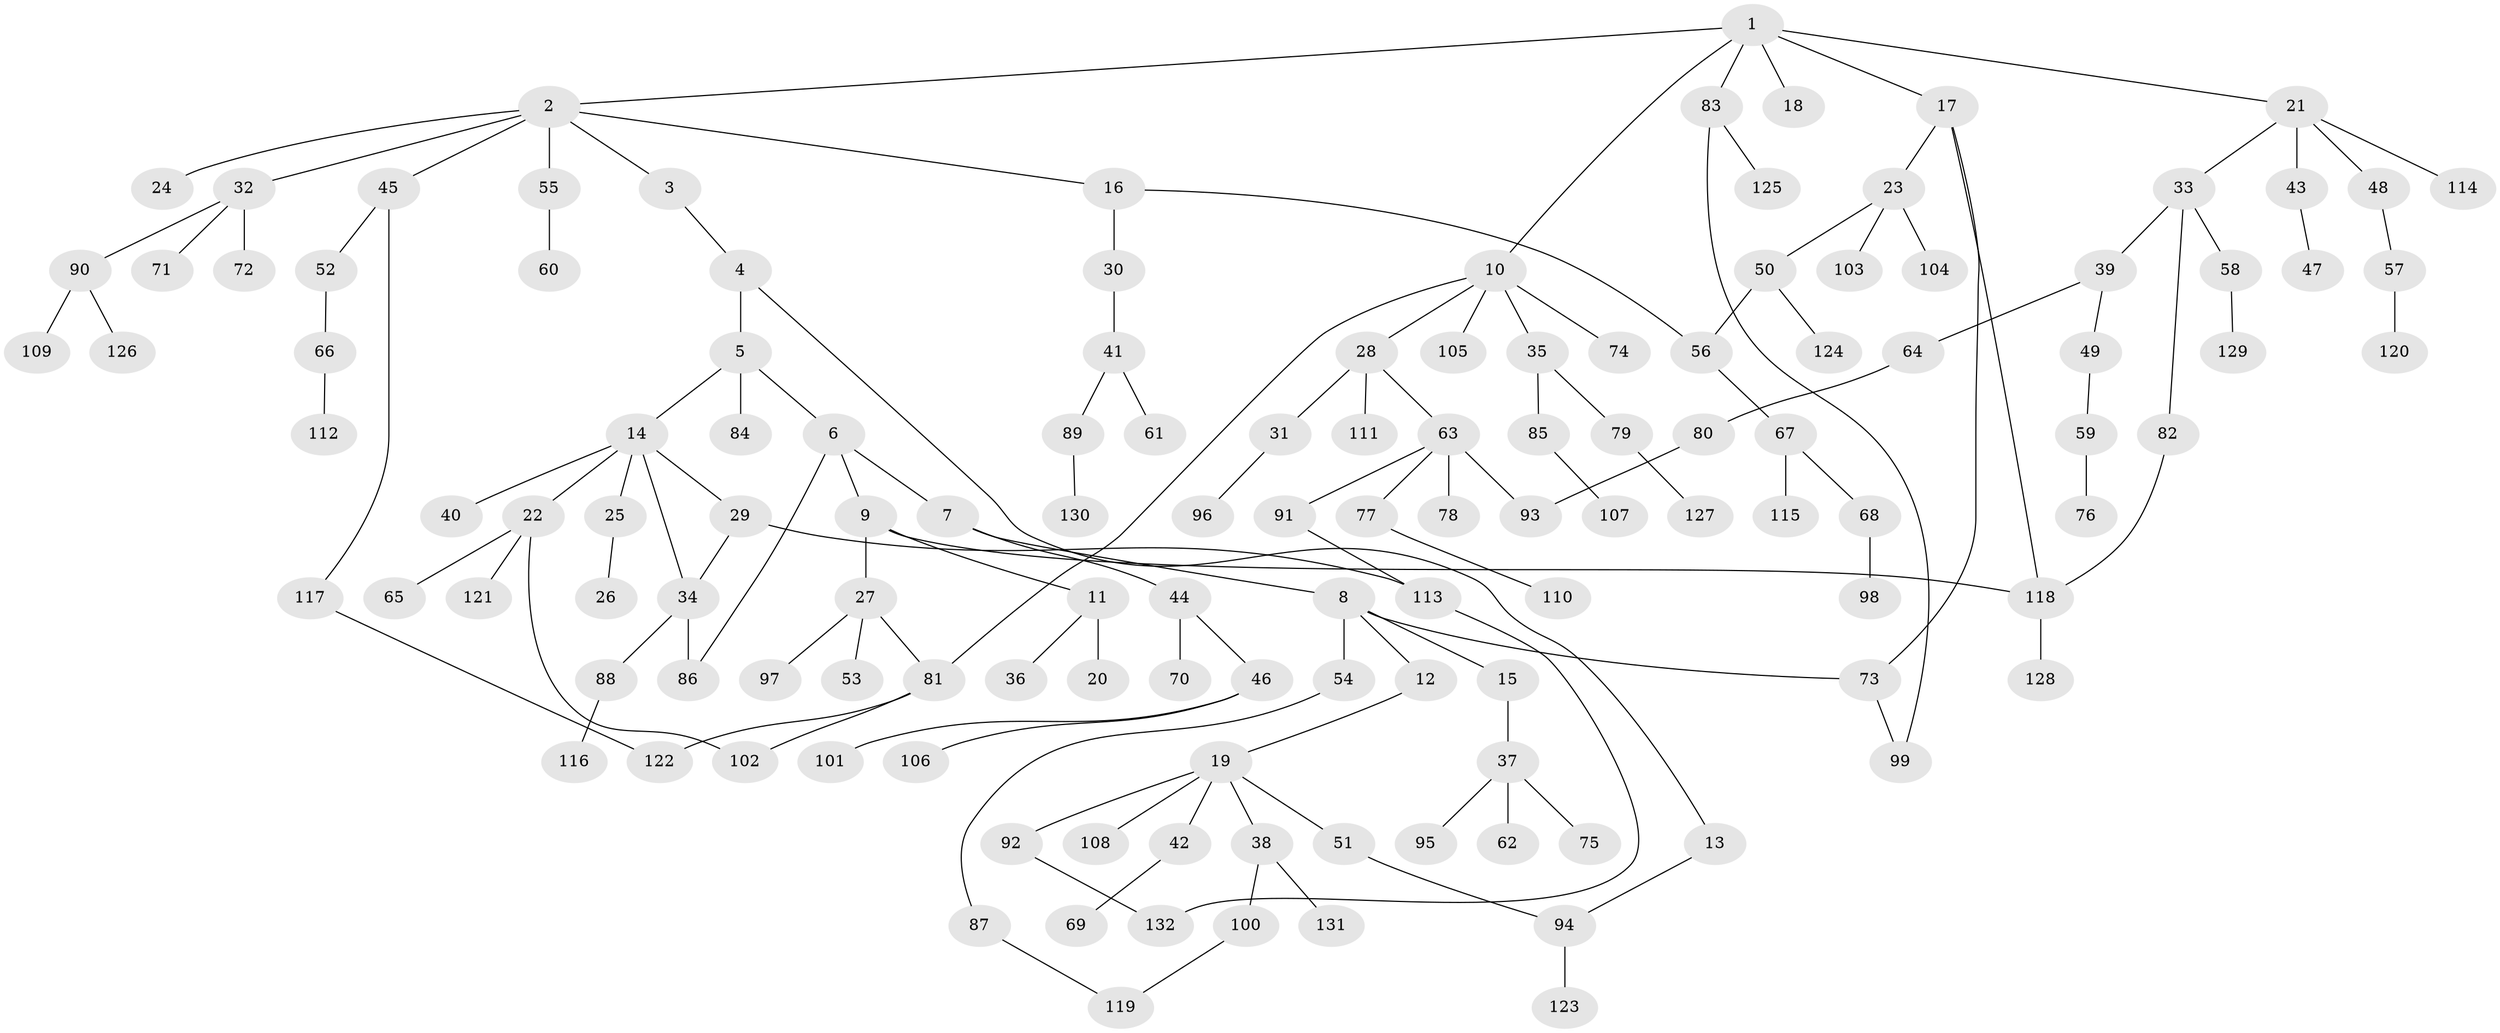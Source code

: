 // Generated by graph-tools (version 1.1) at 2025/42/03/09/25 04:42:41]
// undirected, 132 vertices, 146 edges
graph export_dot {
graph [start="1"]
  node [color=gray90,style=filled];
  1;
  2;
  3;
  4;
  5;
  6;
  7;
  8;
  9;
  10;
  11;
  12;
  13;
  14;
  15;
  16;
  17;
  18;
  19;
  20;
  21;
  22;
  23;
  24;
  25;
  26;
  27;
  28;
  29;
  30;
  31;
  32;
  33;
  34;
  35;
  36;
  37;
  38;
  39;
  40;
  41;
  42;
  43;
  44;
  45;
  46;
  47;
  48;
  49;
  50;
  51;
  52;
  53;
  54;
  55;
  56;
  57;
  58;
  59;
  60;
  61;
  62;
  63;
  64;
  65;
  66;
  67;
  68;
  69;
  70;
  71;
  72;
  73;
  74;
  75;
  76;
  77;
  78;
  79;
  80;
  81;
  82;
  83;
  84;
  85;
  86;
  87;
  88;
  89;
  90;
  91;
  92;
  93;
  94;
  95;
  96;
  97;
  98;
  99;
  100;
  101;
  102;
  103;
  104;
  105;
  106;
  107;
  108;
  109;
  110;
  111;
  112;
  113;
  114;
  115;
  116;
  117;
  118;
  119;
  120;
  121;
  122;
  123;
  124;
  125;
  126;
  127;
  128;
  129;
  130;
  131;
  132;
  1 -- 2;
  1 -- 10;
  1 -- 17;
  1 -- 18;
  1 -- 21;
  1 -- 83;
  2 -- 3;
  2 -- 16;
  2 -- 24;
  2 -- 32;
  2 -- 45;
  2 -- 55;
  3 -- 4;
  4 -- 5;
  4 -- 13;
  5 -- 6;
  5 -- 14;
  5 -- 84;
  6 -- 7;
  6 -- 9;
  6 -- 86;
  7 -- 8;
  7 -- 44;
  8 -- 12;
  8 -- 15;
  8 -- 54;
  8 -- 73;
  9 -- 11;
  9 -- 27;
  9 -- 118;
  10 -- 28;
  10 -- 35;
  10 -- 74;
  10 -- 81;
  10 -- 105;
  11 -- 20;
  11 -- 36;
  12 -- 19;
  13 -- 94;
  14 -- 22;
  14 -- 25;
  14 -- 29;
  14 -- 40;
  14 -- 34;
  15 -- 37;
  16 -- 30;
  16 -- 56;
  17 -- 23;
  17 -- 73;
  17 -- 118;
  19 -- 38;
  19 -- 42;
  19 -- 51;
  19 -- 92;
  19 -- 108;
  21 -- 33;
  21 -- 43;
  21 -- 48;
  21 -- 114;
  22 -- 65;
  22 -- 121;
  22 -- 102;
  23 -- 50;
  23 -- 103;
  23 -- 104;
  25 -- 26;
  27 -- 53;
  27 -- 97;
  27 -- 81;
  28 -- 31;
  28 -- 63;
  28 -- 111;
  29 -- 34;
  29 -- 113;
  30 -- 41;
  31 -- 96;
  32 -- 71;
  32 -- 72;
  32 -- 90;
  33 -- 39;
  33 -- 58;
  33 -- 82;
  34 -- 88;
  34 -- 86;
  35 -- 79;
  35 -- 85;
  37 -- 62;
  37 -- 75;
  37 -- 95;
  38 -- 100;
  38 -- 131;
  39 -- 49;
  39 -- 64;
  41 -- 61;
  41 -- 89;
  42 -- 69;
  43 -- 47;
  44 -- 46;
  44 -- 70;
  45 -- 52;
  45 -- 117;
  46 -- 101;
  46 -- 106;
  48 -- 57;
  49 -- 59;
  50 -- 124;
  50 -- 56;
  51 -- 94;
  52 -- 66;
  54 -- 87;
  55 -- 60;
  56 -- 67;
  57 -- 120;
  58 -- 129;
  59 -- 76;
  63 -- 77;
  63 -- 78;
  63 -- 91;
  63 -- 93;
  64 -- 80;
  66 -- 112;
  67 -- 68;
  67 -- 115;
  68 -- 98;
  73 -- 99;
  77 -- 110;
  79 -- 127;
  80 -- 93;
  81 -- 102;
  81 -- 122;
  82 -- 118;
  83 -- 125;
  83 -- 99;
  85 -- 107;
  87 -- 119;
  88 -- 116;
  89 -- 130;
  90 -- 109;
  90 -- 126;
  91 -- 113;
  92 -- 132;
  94 -- 123;
  100 -- 119;
  113 -- 132;
  117 -- 122;
  118 -- 128;
}
